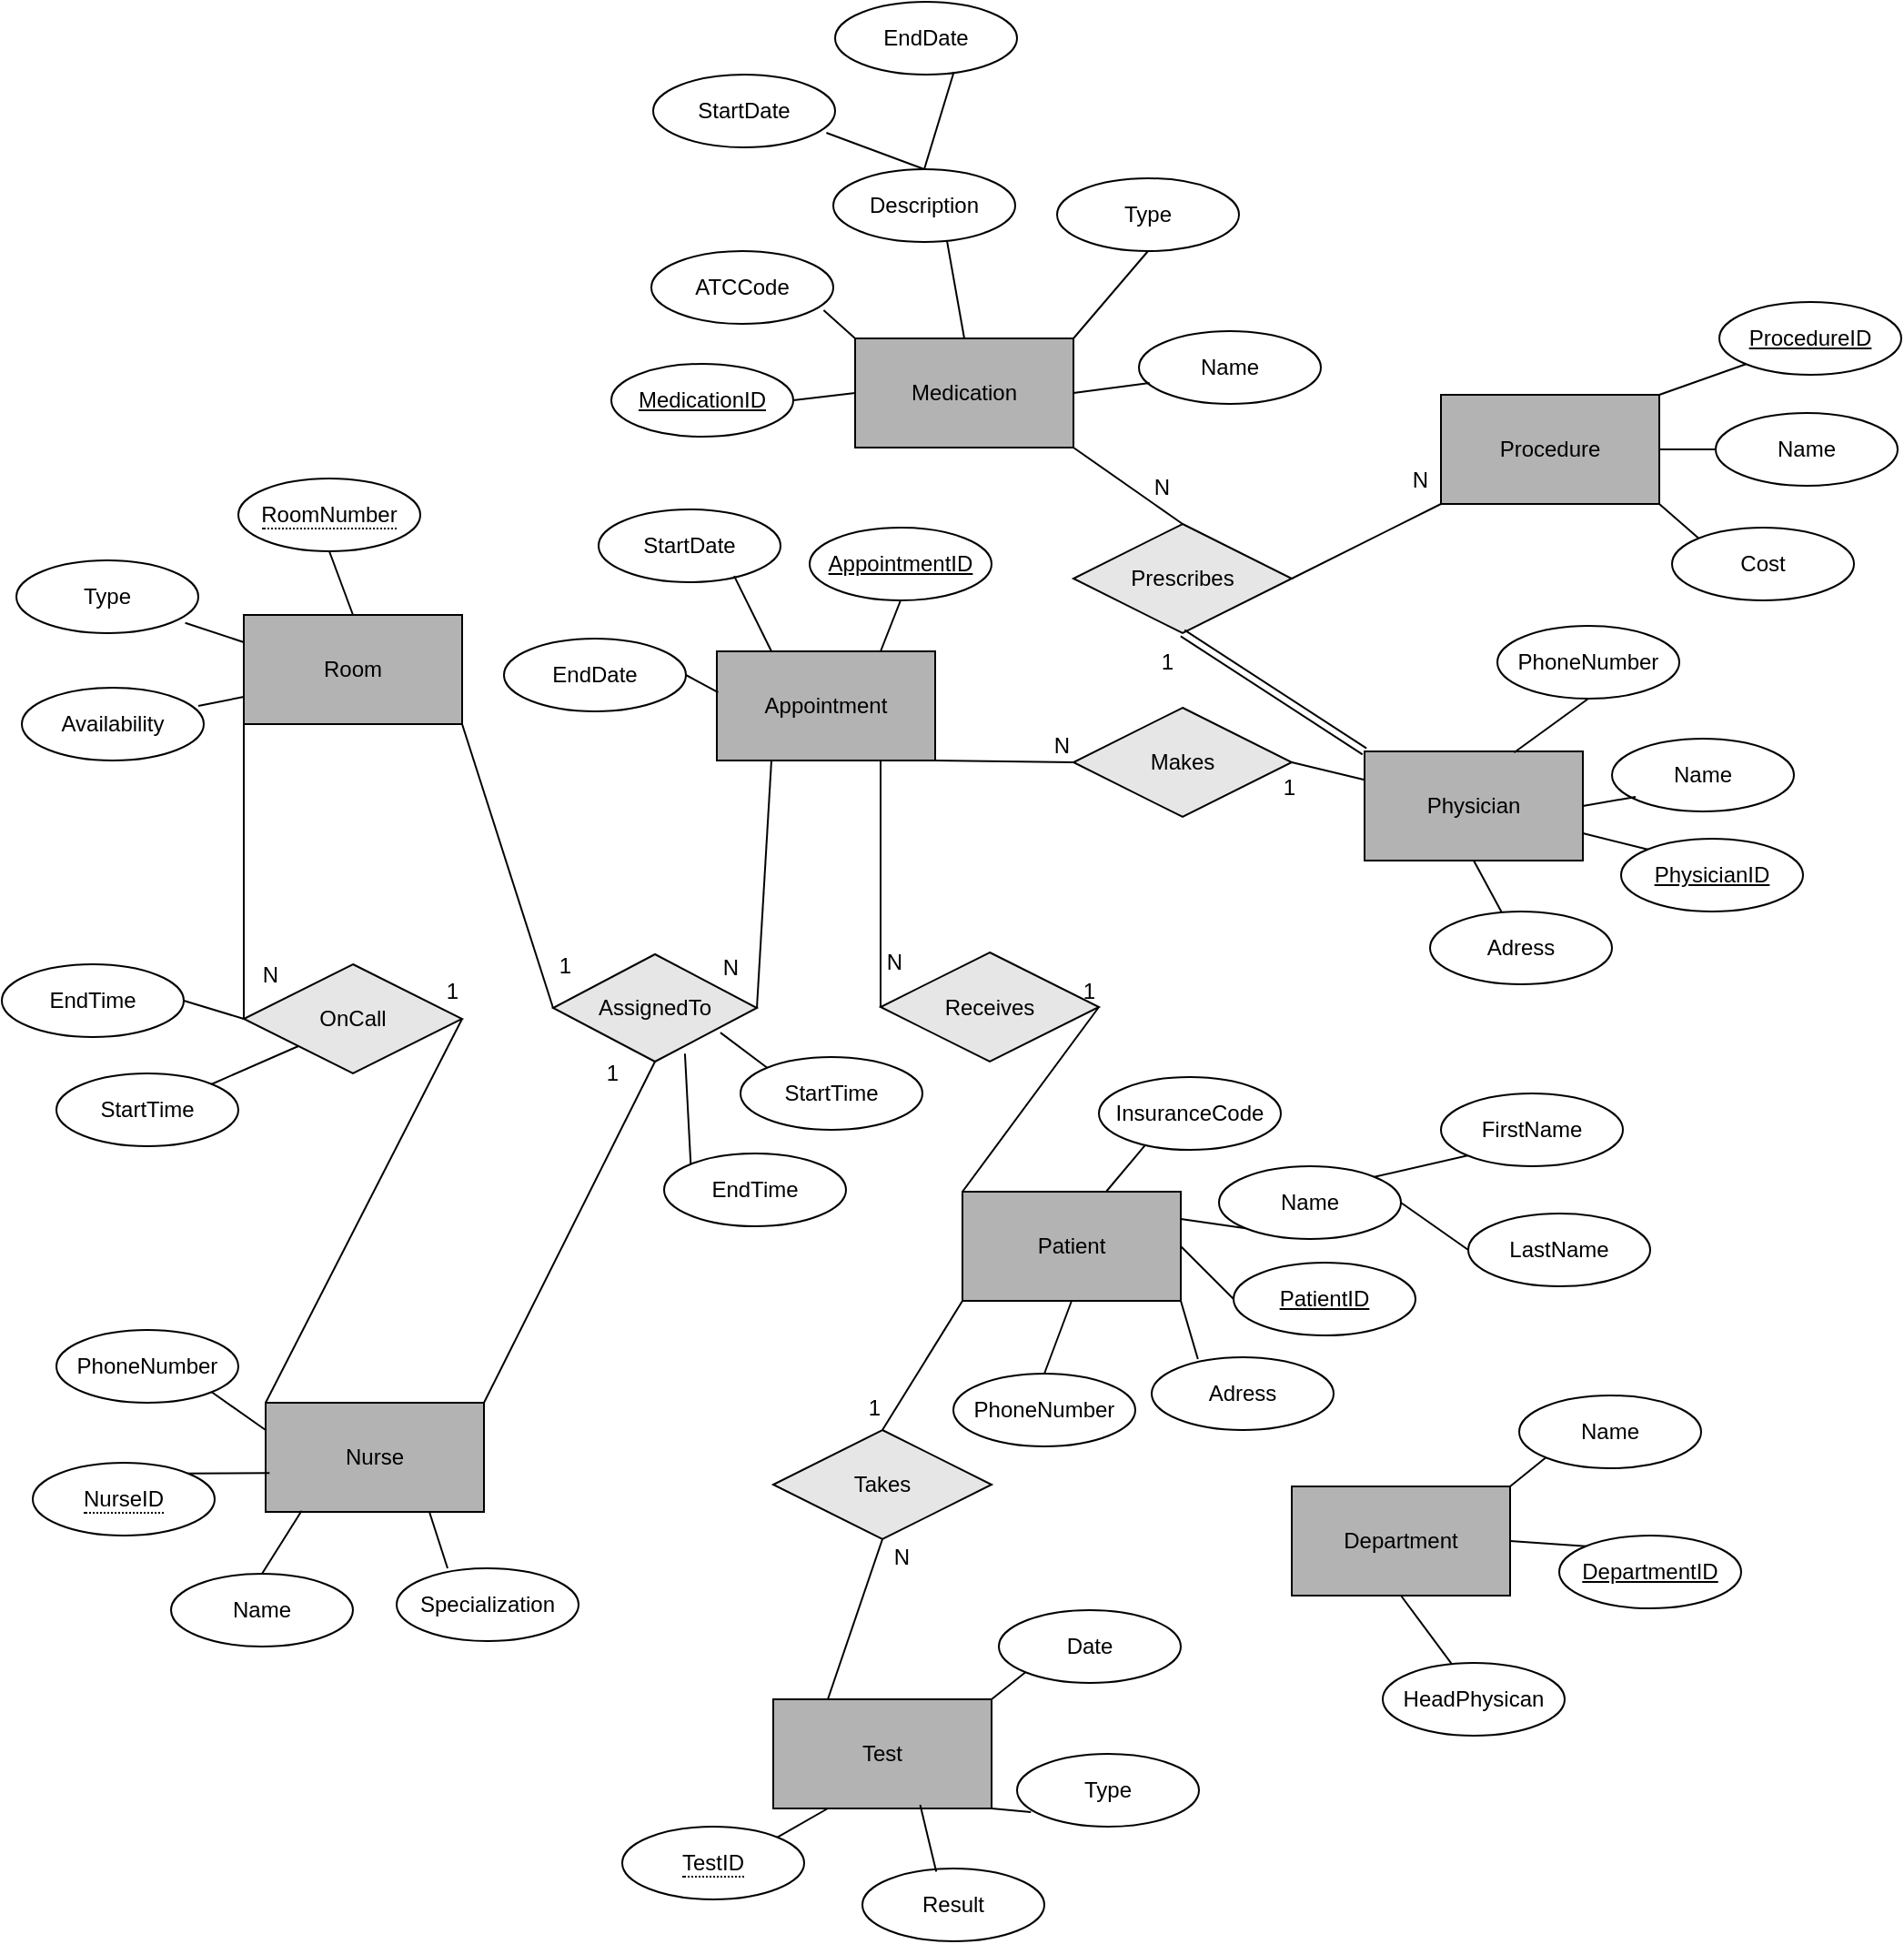 <mxfile version="23.0.2" type="device">
  <diagram name="1 oldal" id="M-5pTwu8K4ap1srHxT2F">
    <mxGraphModel dx="2120" dy="1639" grid="0" gridSize="10" guides="1" tooltips="1" connect="1" arrows="1" fold="1" page="0" pageScale="1" pageWidth="827" pageHeight="1169" math="0" shadow="0">
      <root>
        <mxCell id="0" />
        <mxCell id="1" parent="0" />
        <mxCell id="u0cgIK4iX0vnpHJxGUB2-1" value="Department" style="rounded=0;whiteSpace=wrap;html=1;fillColor=#B3B3B3;" parent="1" vertex="1">
          <mxGeometry x="703" y="325" width="120" height="60" as="geometry" />
        </mxCell>
        <mxCell id="u0cgIK4iX0vnpHJxGUB2-12" value="Physician" style="rounded=0;whiteSpace=wrap;html=1;fillColor=#B3B3B3;" parent="1" vertex="1">
          <mxGeometry x="743" y="-79" width="120" height="60" as="geometry" />
        </mxCell>
        <mxCell id="u0cgIK4iX0vnpHJxGUB2-23" value="Patient" style="rounded=0;whiteSpace=wrap;html=1;fillColor=#B3B3B3;" parent="1" vertex="1">
          <mxGeometry x="522" y="163" width="120" height="60" as="geometry" />
        </mxCell>
        <mxCell id="u0cgIK4iX0vnpHJxGUB2-24" value="Nurse" style="rounded=0;whiteSpace=wrap;html=1;fillColor=#B3B3B3;" parent="1" vertex="1">
          <mxGeometry x="139" y="279" width="120" height="60" as="geometry" />
        </mxCell>
        <mxCell id="u0cgIK4iX0vnpHJxGUB2-43" value="Appointment" style="rounded=0;whiteSpace=wrap;html=1;fillColor=#B3B3B3;" parent="1" vertex="1">
          <mxGeometry x="387" y="-134" width="120" height="60" as="geometry" />
        </mxCell>
        <mxCell id="u0cgIK4iX0vnpHJxGUB2-52" value="Procedure" style="rounded=0;whiteSpace=wrap;html=1;fillColor=#B3B3B3;" parent="1" vertex="1">
          <mxGeometry x="785" y="-275" width="120" height="60" as="geometry" />
        </mxCell>
        <mxCell id="u0cgIK4iX0vnpHJxGUB2-53" value="Medication" style="rounded=0;whiteSpace=wrap;html=1;fillColor=#B3B3B3;" parent="1" vertex="1">
          <mxGeometry x="463" y="-306" width="120" height="60" as="geometry" />
        </mxCell>
        <mxCell id="u0cgIK4iX0vnpHJxGUB2-54" value="Test" style="rounded=0;whiteSpace=wrap;html=1;fillColor=#B3B3B3;" parent="1" vertex="1">
          <mxGeometry x="418" y="442" width="120" height="60" as="geometry" />
        </mxCell>
        <mxCell id="u0cgIK4iX0vnpHJxGUB2-63" value="Room" style="rounded=0;whiteSpace=wrap;html=1;fillColor=#B3B3B3;" parent="1" vertex="1">
          <mxGeometry x="127" y="-154" width="120" height="60" as="geometry" />
        </mxCell>
        <mxCell id="u0cgIK4iX0vnpHJxGUB2-97" value="DepartmentID" style="ellipse;whiteSpace=wrap;html=1;align=center;fontStyle=4;" parent="1" vertex="1">
          <mxGeometry x="850" y="352" width="100" height="40" as="geometry" />
        </mxCell>
        <mxCell id="u0cgIK4iX0vnpHJxGUB2-98" value="PhoneNumber" style="ellipse;whiteSpace=wrap;html=1;align=center;" parent="1" vertex="1">
          <mxGeometry x="517" y="263" width="100" height="40" as="geometry" />
        </mxCell>
        <mxCell id="u0cgIK4iX0vnpHJxGUB2-99" value="Specialization" style="ellipse;whiteSpace=wrap;html=1;align=center;" parent="1" vertex="1">
          <mxGeometry x="211" y="370" width="100" height="40" as="geometry" />
        </mxCell>
        <mxCell id="u0cgIK4iX0vnpHJxGUB2-100" value="Name" style="ellipse;whiteSpace=wrap;html=1;align=center;" parent="1" vertex="1">
          <mxGeometry x="663" y="149" width="100" height="40" as="geometry" />
        </mxCell>
        <mxCell id="u0cgIK4iX0vnpHJxGUB2-102" value="StartDate" style="ellipse;whiteSpace=wrap;html=1;align=center;" parent="1" vertex="1">
          <mxGeometry x="322" y="-212" width="100" height="40" as="geometry" />
        </mxCell>
        <mxCell id="u0cgIK4iX0vnpHJxGUB2-103" value="EndDate" style="ellipse;whiteSpace=wrap;html=1;align=center;" parent="1" vertex="1">
          <mxGeometry x="270" y="-141" width="100" height="40" as="geometry" />
        </mxCell>
        <mxCell id="u0cgIK4iX0vnpHJxGUB2-105" value="Type" style="ellipse;whiteSpace=wrap;html=1;align=center;" parent="1" vertex="1">
          <mxGeometry x="2" y="-184" width="100" height="40" as="geometry" />
        </mxCell>
        <mxCell id="u0cgIK4iX0vnpHJxGUB2-106" value="Availability" style="ellipse;whiteSpace=wrap;html=1;align=center;" parent="1" vertex="1">
          <mxGeometry x="5" y="-114" width="100" height="40" as="geometry" />
        </mxCell>
        <mxCell id="u0cgIK4iX0vnpHJxGUB2-107" value="HeadPhysican" style="ellipse;whiteSpace=wrap;html=1;align=center;" parent="1" vertex="1">
          <mxGeometry x="753" y="422" width="100" height="40" as="geometry" />
        </mxCell>
        <mxCell id="u0cgIK4iX0vnpHJxGUB2-111" value="&lt;span style=&quot;border-bottom: 1px dotted&quot;&gt;NurseID&lt;/span&gt;" style="ellipse;whiteSpace=wrap;html=1;align=center;" parent="1" vertex="1">
          <mxGeometry x="11" y="312" width="100" height="40" as="geometry" />
        </mxCell>
        <mxCell id="u0cgIK4iX0vnpHJxGUB2-112" value="LastName" style="ellipse;whiteSpace=wrap;html=1;align=center;" parent="1" vertex="1">
          <mxGeometry x="800" y="175" width="100" height="40" as="geometry" />
        </mxCell>
        <mxCell id="u0cgIK4iX0vnpHJxGUB2-113" value="FirstName" style="ellipse;whiteSpace=wrap;html=1;align=center;" parent="1" vertex="1">
          <mxGeometry x="785" y="109" width="100" height="40" as="geometry" />
        </mxCell>
        <mxCell id="u0cgIK4iX0vnpHJxGUB2-118" value="PhoneNumber" style="ellipse;whiteSpace=wrap;html=1;align=center;" parent="1" vertex="1">
          <mxGeometry x="816" y="-148" width="100" height="40" as="geometry" />
        </mxCell>
        <mxCell id="u0cgIK4iX0vnpHJxGUB2-119" value="Cost" style="ellipse;whiteSpace=wrap;html=1;align=center;" parent="1" vertex="1">
          <mxGeometry x="912" y="-202" width="100" height="40" as="geometry" />
        </mxCell>
        <mxCell id="u0cgIK4iX0vnpHJxGUB2-120" value="Adress" style="ellipse;whiteSpace=wrap;html=1;align=center;" parent="1" vertex="1">
          <mxGeometry x="779" y="9" width="100" height="40" as="geometry" />
        </mxCell>
        <mxCell id="u0cgIK4iX0vnpHJxGUB2-121" value="Adress" style="ellipse;whiteSpace=wrap;html=1;align=center;" parent="1" vertex="1">
          <mxGeometry x="626" y="254" width="100" height="40" as="geometry" />
        </mxCell>
        <mxCell id="u0cgIK4iX0vnpHJxGUB2-122" value="Date" style="ellipse;whiteSpace=wrap;html=1;align=center;" parent="1" vertex="1">
          <mxGeometry x="542" y="393" width="100" height="40" as="geometry" />
        </mxCell>
        <mxCell id="u0cgIK4iX0vnpHJxGUB2-123" value="Type" style="ellipse;whiteSpace=wrap;html=1;align=center;" parent="1" vertex="1">
          <mxGeometry x="552" y="472" width="100" height="40" as="geometry" />
        </mxCell>
        <mxCell id="u0cgIK4iX0vnpHJxGUB2-124" value="Result" style="ellipse;whiteSpace=wrap;html=1;align=center;" parent="1" vertex="1">
          <mxGeometry x="467" y="535" width="100" height="40" as="geometry" />
        </mxCell>
        <mxCell id="u0cgIK4iX0vnpHJxGUB2-125" value="PhoneNumber" style="ellipse;whiteSpace=wrap;html=1;align=center;" parent="1" vertex="1">
          <mxGeometry x="24" y="239" width="100" height="40" as="geometry" />
        </mxCell>
        <mxCell id="u0cgIK4iX0vnpHJxGUB2-127" value="PhysicianID" style="ellipse;whiteSpace=wrap;html=1;align=center;fontStyle=4;" parent="1" vertex="1">
          <mxGeometry x="884" y="-31" width="100" height="40" as="geometry" />
        </mxCell>
        <mxCell id="u0cgIK4iX0vnpHJxGUB2-128" value="Name" style="ellipse;whiteSpace=wrap;html=1;align=center;" parent="1" vertex="1">
          <mxGeometry x="879" y="-86" width="100" height="40" as="geometry" />
        </mxCell>
        <mxCell id="u0cgIK4iX0vnpHJxGUB2-129" value="Name" style="ellipse;whiteSpace=wrap;html=1;align=center;" parent="1" vertex="1">
          <mxGeometry x="936" y="-265" width="100" height="40" as="geometry" />
        </mxCell>
        <mxCell id="u0cgIK4iX0vnpHJxGUB2-130" value="Name" style="ellipse;whiteSpace=wrap;html=1;align=center;" parent="1" vertex="1">
          <mxGeometry x="619" y="-310" width="100" height="40" as="geometry" />
        </mxCell>
        <mxCell id="u0cgIK4iX0vnpHJxGUB2-131" value="Name" style="ellipse;whiteSpace=wrap;html=1;align=center;" parent="1" vertex="1">
          <mxGeometry x="87" y="373" width="100" height="40" as="geometry" />
        </mxCell>
        <mxCell id="u0cgIK4iX0vnpHJxGUB2-132" value="Name" style="ellipse;whiteSpace=wrap;html=1;align=center;" parent="1" vertex="1">
          <mxGeometry x="828" y="275" width="100" height="40" as="geometry" />
        </mxCell>
        <mxCell id="u0cgIK4iX0vnpHJxGUB2-133" value="&lt;span style=&quot;border-bottom: 1px dotted&quot;&gt;TestID&lt;/span&gt;" style="ellipse;whiteSpace=wrap;html=1;align=center;" parent="1" vertex="1">
          <mxGeometry x="335" y="512" width="100" height="40" as="geometry" />
        </mxCell>
        <mxCell id="u0cgIK4iX0vnpHJxGUB2-134" value="ProcedureID" style="ellipse;whiteSpace=wrap;html=1;align=center;fontStyle=4;" parent="1" vertex="1">
          <mxGeometry x="938" y="-326" width="100" height="40" as="geometry" />
        </mxCell>
        <mxCell id="u0cgIK4iX0vnpHJxGUB2-135" value="&lt;span style=&quot;border-bottom: 1px dotted&quot;&gt;RoomNumber&lt;/span&gt;" style="ellipse;whiteSpace=wrap;html=1;align=center;" parent="1" vertex="1">
          <mxGeometry x="124" y="-229" width="100" height="40" as="geometry" />
        </mxCell>
        <mxCell id="u0cgIK4iX0vnpHJxGUB2-137" value="AppointmentID" style="ellipse;whiteSpace=wrap;html=1;align=center;fontStyle=4;" parent="1" vertex="1">
          <mxGeometry x="438" y="-202" width="100" height="40" as="geometry" />
        </mxCell>
        <mxCell id="u0cgIK4iX0vnpHJxGUB2-138" value="MedicationID" style="ellipse;whiteSpace=wrap;html=1;align=center;fontStyle=4;direction=west;" parent="1" vertex="1">
          <mxGeometry x="329" y="-292" width="100" height="40" as="geometry" />
        </mxCell>
        <mxCell id="u0cgIK4iX0vnpHJxGUB2-139" value="ATCCode" style="ellipse;whiteSpace=wrap;html=1;align=center;" parent="1" vertex="1">
          <mxGeometry x="351" y="-354" width="100" height="40" as="geometry" />
        </mxCell>
        <mxCell id="u0cgIK4iX0vnpHJxGUB2-140" value="Type" style="ellipse;whiteSpace=wrap;html=1;align=center;" parent="1" vertex="1">
          <mxGeometry x="574" y="-394" width="100" height="40" as="geometry" />
        </mxCell>
        <mxCell id="u0cgIK4iX0vnpHJxGUB2-141" value="Description" style="ellipse;whiteSpace=wrap;html=1;align=center;" parent="1" vertex="1">
          <mxGeometry x="451" y="-399" width="100" height="40" as="geometry" />
        </mxCell>
        <mxCell id="u0cgIK4iX0vnpHJxGUB2-145" value="StartDate" style="ellipse;whiteSpace=wrap;html=1;align=center;" parent="1" vertex="1">
          <mxGeometry x="352" y="-451" width="100" height="40" as="geometry" />
        </mxCell>
        <mxCell id="u0cgIK4iX0vnpHJxGUB2-152" value="Makes" style="shape=rhombus;perimeter=rhombusPerimeter;whiteSpace=wrap;html=1;align=center;fillColor=#E6E6E6;" parent="1" vertex="1">
          <mxGeometry x="583" y="-103" width="120" height="60" as="geometry" />
        </mxCell>
        <mxCell id="u0cgIK4iX0vnpHJxGUB2-155" value="" style="endArrow=none;html=1;rounded=0;entryX=1;entryY=0.5;entryDx=0;entryDy=0;" parent="1" source="u0cgIK4iX0vnpHJxGUB2-12" target="u0cgIK4iX0vnpHJxGUB2-152" edge="1">
          <mxGeometry relative="1" as="geometry">
            <mxPoint x="571" y="-44" as="sourcePoint" />
            <mxPoint x="540" y="-21" as="targetPoint" />
          </mxGeometry>
        </mxCell>
        <mxCell id="u0cgIK4iX0vnpHJxGUB2-156" value="1" style="resizable=0;html=1;whiteSpace=wrap;align=right;verticalAlign=bottom;" parent="u0cgIK4iX0vnpHJxGUB2-155" connectable="0" vertex="1">
          <mxGeometry x="1" relative="1" as="geometry">
            <mxPoint x="3" y="22" as="offset" />
          </mxGeometry>
        </mxCell>
        <mxCell id="u0cgIK4iX0vnpHJxGUB2-158" value="" style="endArrow=none;html=1;rounded=0;entryX=0;entryY=0.5;entryDx=0;entryDy=0;exitX=1;exitY=1;exitDx=0;exitDy=0;" parent="1" source="u0cgIK4iX0vnpHJxGUB2-43" target="u0cgIK4iX0vnpHJxGUB2-152" edge="1">
          <mxGeometry relative="1" as="geometry">
            <mxPoint x="439" y="-221" as="sourcePoint" />
            <mxPoint x="450" y="-41" as="targetPoint" />
          </mxGeometry>
        </mxCell>
        <mxCell id="u0cgIK4iX0vnpHJxGUB2-159" value="N" style="resizable=0;html=1;whiteSpace=wrap;align=right;verticalAlign=bottom;" parent="u0cgIK4iX0vnpHJxGUB2-158" connectable="0" vertex="1">
          <mxGeometry x="1" relative="1" as="geometry" />
        </mxCell>
        <mxCell id="u0cgIK4iX0vnpHJxGUB2-161" value="Prescribes" style="shape=rhombus;perimeter=rhombusPerimeter;whiteSpace=wrap;html=1;align=center;fillColor=#E6E6E6;" parent="1" vertex="1">
          <mxGeometry x="583" y="-204" width="120" height="60" as="geometry" />
        </mxCell>
        <mxCell id="u0cgIK4iX0vnpHJxGUB2-162" value="" style="shape=link;html=1;rounded=0;entryX=0.5;entryY=1;entryDx=0;entryDy=0;exitX=0;exitY=0;exitDx=0;exitDy=0;" parent="1" source="u0cgIK4iX0vnpHJxGUB2-12" target="u0cgIK4iX0vnpHJxGUB2-161" edge="1">
          <mxGeometry relative="1" as="geometry">
            <mxPoint x="736" y="-45" as="sourcePoint" />
            <mxPoint x="842" y="-72" as="targetPoint" />
          </mxGeometry>
        </mxCell>
        <mxCell id="u0cgIK4iX0vnpHJxGUB2-163" value="1" style="resizable=0;html=1;whiteSpace=wrap;align=right;verticalAlign=bottom;" parent="u0cgIK4iX0vnpHJxGUB2-162" connectable="0" vertex="1">
          <mxGeometry x="1" relative="1" as="geometry">
            <mxPoint x="-3" y="25" as="offset" />
          </mxGeometry>
        </mxCell>
        <mxCell id="u0cgIK4iX0vnpHJxGUB2-164" value="" style="endArrow=none;html=1;rounded=0;entryX=0;entryY=1;entryDx=0;entryDy=0;exitX=1;exitY=0.5;exitDx=0;exitDy=0;" parent="1" source="u0cgIK4iX0vnpHJxGUB2-161" target="u0cgIK4iX0vnpHJxGUB2-52" edge="1">
          <mxGeometry relative="1" as="geometry">
            <mxPoint x="745.64" y="-300.71" as="sourcePoint" />
            <mxPoint x="754.36" y="-191.29" as="targetPoint" />
          </mxGeometry>
        </mxCell>
        <mxCell id="u0cgIK4iX0vnpHJxGUB2-165" value="N" style="resizable=0;html=1;whiteSpace=wrap;align=right;verticalAlign=bottom;" parent="u0cgIK4iX0vnpHJxGUB2-164" connectable="0" vertex="1">
          <mxGeometry x="1" relative="1" as="geometry">
            <mxPoint x="-5" y="-5" as="offset" />
          </mxGeometry>
        </mxCell>
        <mxCell id="u0cgIK4iX0vnpHJxGUB2-168" value="" style="endArrow=none;html=1;rounded=0;exitX=1;exitY=1;exitDx=0;exitDy=0;entryX=0.5;entryY=0;entryDx=0;entryDy=0;" parent="1" source="u0cgIK4iX0vnpHJxGUB2-53" target="u0cgIK4iX0vnpHJxGUB2-161" edge="1">
          <mxGeometry relative="1" as="geometry">
            <mxPoint x="527" y="-344" as="sourcePoint" />
            <mxPoint x="687" y="-344" as="targetPoint" />
          </mxGeometry>
        </mxCell>
        <mxCell id="u0cgIK4iX0vnpHJxGUB2-169" value="N" style="resizable=0;html=1;whiteSpace=wrap;align=right;verticalAlign=bottom;" parent="u0cgIK4iX0vnpHJxGUB2-168" connectable="0" vertex="1">
          <mxGeometry x="1" relative="1" as="geometry">
            <mxPoint x="-5" y="-11" as="offset" />
          </mxGeometry>
        </mxCell>
        <mxCell id="u0cgIK4iX0vnpHJxGUB2-170" value="Receives" style="shape=rhombus;perimeter=rhombusPerimeter;whiteSpace=wrap;html=1;align=center;fillColor=#E6E6E6;" parent="1" vertex="1">
          <mxGeometry x="477" y="31.5" width="120" height="60" as="geometry" />
        </mxCell>
        <mxCell id="u0cgIK4iX0vnpHJxGUB2-171" value="" style="endArrow=none;html=1;rounded=0;exitX=0;exitY=0;exitDx=0;exitDy=0;entryX=1;entryY=0.5;entryDx=0;entryDy=0;" parent="1" source="u0cgIK4iX0vnpHJxGUB2-23" target="u0cgIK4iX0vnpHJxGUB2-170" edge="1">
          <mxGeometry relative="1" as="geometry">
            <mxPoint x="596" y="58" as="sourcePoint" />
            <mxPoint x="583" y="69" as="targetPoint" />
          </mxGeometry>
        </mxCell>
        <mxCell id="u0cgIK4iX0vnpHJxGUB2-172" value="1" style="resizable=0;html=1;whiteSpace=wrap;align=right;verticalAlign=bottom;" parent="u0cgIK4iX0vnpHJxGUB2-171" connectable="0" vertex="1">
          <mxGeometry x="1" relative="1" as="geometry" />
        </mxCell>
        <mxCell id="u0cgIK4iX0vnpHJxGUB2-173" value="" style="endArrow=none;html=1;rounded=0;exitX=0.75;exitY=1;exitDx=0;exitDy=0;entryX=0;entryY=0.5;entryDx=0;entryDy=0;" parent="1" source="u0cgIK4iX0vnpHJxGUB2-43" target="u0cgIK4iX0vnpHJxGUB2-170" edge="1">
          <mxGeometry relative="1" as="geometry">
            <mxPoint x="596" y="58" as="sourcePoint" />
            <mxPoint x="756" y="58" as="targetPoint" />
          </mxGeometry>
        </mxCell>
        <mxCell id="u0cgIK4iX0vnpHJxGUB2-174" value="N" style="resizable=0;html=1;whiteSpace=wrap;align=right;verticalAlign=bottom;" parent="u0cgIK4iX0vnpHJxGUB2-173" connectable="0" vertex="1">
          <mxGeometry x="1" relative="1" as="geometry">
            <mxPoint x="13" y="-16" as="offset" />
          </mxGeometry>
        </mxCell>
        <mxCell id="u0cgIK4iX0vnpHJxGUB2-175" value="Takes" style="shape=rhombus;perimeter=rhombusPerimeter;whiteSpace=wrap;html=1;align=center;fillColor=#E6E6E6;" parent="1" vertex="1">
          <mxGeometry x="418" y="294" width="120" height="60" as="geometry" />
        </mxCell>
        <mxCell id="u0cgIK4iX0vnpHJxGUB2-176" value="" style="endArrow=none;html=1;rounded=0;entryX=0.5;entryY=0;entryDx=0;entryDy=0;exitX=0;exitY=1;exitDx=0;exitDy=0;" parent="1" source="u0cgIK4iX0vnpHJxGUB2-23" target="u0cgIK4iX0vnpHJxGUB2-175" edge="1">
          <mxGeometry relative="1" as="geometry">
            <mxPoint x="596" y="214" as="sourcePoint" />
            <mxPoint x="756" y="214" as="targetPoint" />
          </mxGeometry>
        </mxCell>
        <mxCell id="u0cgIK4iX0vnpHJxGUB2-177" value="1" style="resizable=0;html=1;whiteSpace=wrap;align=right;verticalAlign=bottom;" parent="u0cgIK4iX0vnpHJxGUB2-176" connectable="0" vertex="1">
          <mxGeometry x="1" relative="1" as="geometry">
            <mxPoint y="-3" as="offset" />
          </mxGeometry>
        </mxCell>
        <mxCell id="u0cgIK4iX0vnpHJxGUB2-178" value="" style="endArrow=none;html=1;rounded=0;entryX=0.5;entryY=1;entryDx=0;entryDy=0;exitX=0.25;exitY=0;exitDx=0;exitDy=0;" parent="1" source="u0cgIK4iX0vnpHJxGUB2-54" target="u0cgIK4iX0vnpHJxGUB2-175" edge="1">
          <mxGeometry relative="1" as="geometry">
            <mxPoint x="596" y="214" as="sourcePoint" />
            <mxPoint x="756" y="214" as="targetPoint" />
          </mxGeometry>
        </mxCell>
        <mxCell id="u0cgIK4iX0vnpHJxGUB2-179" value="N" style="resizable=0;html=1;whiteSpace=wrap;align=right;verticalAlign=bottom;" parent="u0cgIK4iX0vnpHJxGUB2-178" connectable="0" vertex="1">
          <mxGeometry x="1" relative="1" as="geometry">
            <mxPoint x="16" y="19" as="offset" />
          </mxGeometry>
        </mxCell>
        <mxCell id="u0cgIK4iX0vnpHJxGUB2-180" value="AssignedTo" style="shape=rhombus;perimeter=rhombusPerimeter;whiteSpace=wrap;html=1;align=center;fillColor=#E6E6E6;" parent="1" vertex="1">
          <mxGeometry x="297" y="32.5" width="112" height="59" as="geometry" />
        </mxCell>
        <mxCell id="u0cgIK4iX0vnpHJxGUB2-181" value="" style="endArrow=none;html=1;rounded=0;exitX=1;exitY=1;exitDx=0;exitDy=0;entryX=0;entryY=0.5;entryDx=0;entryDy=0;" parent="1" source="u0cgIK4iX0vnpHJxGUB2-63" target="u0cgIK4iX0vnpHJxGUB2-180" edge="1">
          <mxGeometry relative="1" as="geometry">
            <mxPoint x="346" y="-88" as="sourcePoint" />
            <mxPoint x="506" y="-88" as="targetPoint" />
          </mxGeometry>
        </mxCell>
        <mxCell id="u0cgIK4iX0vnpHJxGUB2-182" value="1" style="resizable=0;html=1;whiteSpace=wrap;align=right;verticalAlign=bottom;" parent="u0cgIK4iX0vnpHJxGUB2-181" connectable="0" vertex="1">
          <mxGeometry x="1" relative="1" as="geometry">
            <mxPoint x="11" y="-15" as="offset" />
          </mxGeometry>
        </mxCell>
        <mxCell id="u0cgIK4iX0vnpHJxGUB2-183" value="" style="endArrow=none;html=1;rounded=0;entryX=1;entryY=0.5;entryDx=0;entryDy=0;exitX=0.25;exitY=1;exitDx=0;exitDy=0;" parent="1" source="u0cgIK4iX0vnpHJxGUB2-43" target="u0cgIK4iX0vnpHJxGUB2-180" edge="1">
          <mxGeometry relative="1" as="geometry">
            <mxPoint x="346" y="-88" as="sourcePoint" />
            <mxPoint x="506" y="-88" as="targetPoint" />
          </mxGeometry>
        </mxCell>
        <mxCell id="u0cgIK4iX0vnpHJxGUB2-184" value="N" style="resizable=0;html=1;whiteSpace=wrap;align=right;verticalAlign=bottom;" parent="u0cgIK4iX0vnpHJxGUB2-183" connectable="0" vertex="1">
          <mxGeometry x="1" relative="1" as="geometry">
            <mxPoint x="-9" y="-13" as="offset" />
          </mxGeometry>
        </mxCell>
        <mxCell id="u0cgIK4iX0vnpHJxGUB2-185" value="" style="endArrow=none;html=1;rounded=0;entryX=0.5;entryY=1;entryDx=0;entryDy=0;exitX=1;exitY=0;exitDx=0;exitDy=0;" parent="1" source="u0cgIK4iX0vnpHJxGUB2-24" target="u0cgIK4iX0vnpHJxGUB2-180" edge="1">
          <mxGeometry relative="1" as="geometry">
            <mxPoint x="501" y="10" as="sourcePoint" />
            <mxPoint x="661" y="10" as="targetPoint" />
          </mxGeometry>
        </mxCell>
        <mxCell id="u0cgIK4iX0vnpHJxGUB2-186" value="1" style="resizable=0;html=1;whiteSpace=wrap;align=right;verticalAlign=bottom;" parent="u0cgIK4iX0vnpHJxGUB2-185" connectable="0" vertex="1">
          <mxGeometry x="1" relative="1" as="geometry">
            <mxPoint x="-18" y="15" as="offset" />
          </mxGeometry>
        </mxCell>
        <mxCell id="u0cgIK4iX0vnpHJxGUB2-187" value="OnCall" style="shape=rhombus;perimeter=rhombusPerimeter;whiteSpace=wrap;html=1;align=center;fillColor=#E6E6E6;" parent="1" vertex="1">
          <mxGeometry x="127" y="38" width="120" height="60" as="geometry" />
        </mxCell>
        <mxCell id="u0cgIK4iX0vnpHJxGUB2-188" value="" style="endArrow=none;html=1;rounded=0;exitX=0;exitY=0;exitDx=0;exitDy=0;entryX=1;entryY=0.5;entryDx=0;entryDy=0;" parent="1" source="u0cgIK4iX0vnpHJxGUB2-24" target="u0cgIK4iX0vnpHJxGUB2-187" edge="1">
          <mxGeometry relative="1" as="geometry">
            <mxPoint x="501" y="103" as="sourcePoint" />
            <mxPoint x="661" y="103" as="targetPoint" />
          </mxGeometry>
        </mxCell>
        <mxCell id="u0cgIK4iX0vnpHJxGUB2-189" value="1" style="resizable=0;html=1;whiteSpace=wrap;align=right;verticalAlign=bottom;" parent="u0cgIK4iX0vnpHJxGUB2-188" connectable="0" vertex="1">
          <mxGeometry x="1" relative="1" as="geometry">
            <mxPoint y="-7" as="offset" />
          </mxGeometry>
        </mxCell>
        <mxCell id="u0cgIK4iX0vnpHJxGUB2-190" value="" style="endArrow=none;html=1;rounded=0;exitX=0;exitY=1;exitDx=0;exitDy=0;entryX=0;entryY=0.5;entryDx=0;entryDy=0;" parent="1" source="u0cgIK4iX0vnpHJxGUB2-63" target="u0cgIK4iX0vnpHJxGUB2-187" edge="1">
          <mxGeometry relative="1" as="geometry">
            <mxPoint x="501" y="103" as="sourcePoint" />
            <mxPoint x="661" y="103" as="targetPoint" />
          </mxGeometry>
        </mxCell>
        <mxCell id="u0cgIK4iX0vnpHJxGUB2-191" value="N" style="resizable=0;html=1;whiteSpace=wrap;align=right;verticalAlign=bottom;" parent="u0cgIK4iX0vnpHJxGUB2-190" connectable="0" vertex="1">
          <mxGeometry x="1" relative="1" as="geometry">
            <mxPoint x="20" y="-16" as="offset" />
          </mxGeometry>
        </mxCell>
        <mxCell id="NRWhKprobTQQcjuas3m--3" value="EndTime" style="ellipse;whiteSpace=wrap;html=1;align=center;" parent="1" vertex="1">
          <mxGeometry x="358" y="142" width="100" height="40" as="geometry" />
        </mxCell>
        <mxCell id="NRWhKprobTQQcjuas3m--4" value="StartTime" style="ellipse;whiteSpace=wrap;html=1;align=center;" parent="1" vertex="1">
          <mxGeometry x="400" y="89" width="100" height="40" as="geometry" />
        </mxCell>
        <mxCell id="Gh-pE5bJRLLb5fKhqsio-6" value="" style="endArrow=none;html=1;rounded=0;exitX=0.685;exitY=0.01;exitDx=0;exitDy=0;exitPerimeter=0;entryX=0.5;entryY=1;entryDx=0;entryDy=0;" edge="1" parent="1" source="u0cgIK4iX0vnpHJxGUB2-12" target="u0cgIK4iX0vnpHJxGUB2-118">
          <mxGeometry relative="1" as="geometry">
            <mxPoint x="723" y="-56" as="sourcePoint" />
            <mxPoint x="883" y="-56" as="targetPoint" />
          </mxGeometry>
        </mxCell>
        <mxCell id="Gh-pE5bJRLLb5fKhqsio-7" value="" style="endArrow=none;html=1;rounded=0;entryX=0.13;entryY=0.8;entryDx=0;entryDy=0;entryPerimeter=0;exitX=1;exitY=0.5;exitDx=0;exitDy=0;" edge="1" parent="1" source="u0cgIK4iX0vnpHJxGUB2-12" target="u0cgIK4iX0vnpHJxGUB2-128">
          <mxGeometry relative="1" as="geometry">
            <mxPoint x="723" y="-56" as="sourcePoint" />
            <mxPoint x="883" y="-56" as="targetPoint" />
          </mxGeometry>
        </mxCell>
        <mxCell id="Gh-pE5bJRLLb5fKhqsio-8" value="" style="endArrow=none;html=1;rounded=0;entryX=0;entryY=0;entryDx=0;entryDy=0;exitX=1;exitY=0.75;exitDx=0;exitDy=0;" edge="1" parent="1" source="u0cgIK4iX0vnpHJxGUB2-12" target="u0cgIK4iX0vnpHJxGUB2-127">
          <mxGeometry relative="1" as="geometry">
            <mxPoint x="723" y="-56" as="sourcePoint" />
            <mxPoint x="883" y="-56" as="targetPoint" />
          </mxGeometry>
        </mxCell>
        <mxCell id="Gh-pE5bJRLLb5fKhqsio-9" value="" style="endArrow=none;html=1;rounded=0;exitX=0.5;exitY=1;exitDx=0;exitDy=0;" edge="1" parent="1" source="u0cgIK4iX0vnpHJxGUB2-12" target="u0cgIK4iX0vnpHJxGUB2-120">
          <mxGeometry relative="1" as="geometry">
            <mxPoint x="723" y="-56" as="sourcePoint" />
            <mxPoint x="883" y="-56" as="targetPoint" />
          </mxGeometry>
        </mxCell>
        <mxCell id="Gh-pE5bJRLLb5fKhqsio-11" value="" style="endArrow=none;html=1;rounded=0;entryX=0;entryY=0.5;entryDx=0;entryDy=0;exitX=1;exitY=0.5;exitDx=0;exitDy=0;" edge="1" parent="1" source="u0cgIK4iX0vnpHJxGUB2-100" target="u0cgIK4iX0vnpHJxGUB2-112">
          <mxGeometry relative="1" as="geometry">
            <mxPoint x="553" y="206" as="sourcePoint" />
            <mxPoint x="713" y="206" as="targetPoint" />
          </mxGeometry>
        </mxCell>
        <mxCell id="Gh-pE5bJRLLb5fKhqsio-12" value="" style="endArrow=none;html=1;rounded=0;entryX=0;entryY=1;entryDx=0;entryDy=0;exitX=1;exitY=0;exitDx=0;exitDy=0;" edge="1" parent="1" source="u0cgIK4iX0vnpHJxGUB2-100" target="u0cgIK4iX0vnpHJxGUB2-113">
          <mxGeometry relative="1" as="geometry">
            <mxPoint x="553" y="206" as="sourcePoint" />
            <mxPoint x="713" y="206" as="targetPoint" />
          </mxGeometry>
        </mxCell>
        <mxCell id="Gh-pE5bJRLLb5fKhqsio-13" value="" style="endArrow=none;html=1;rounded=0;entryX=0;entryY=1;entryDx=0;entryDy=0;exitX=1;exitY=0.25;exitDx=0;exitDy=0;" edge="1" parent="1" source="u0cgIK4iX0vnpHJxGUB2-23" target="u0cgIK4iX0vnpHJxGUB2-100">
          <mxGeometry relative="1" as="geometry">
            <mxPoint x="553" y="206" as="sourcePoint" />
            <mxPoint x="713" y="206" as="targetPoint" />
          </mxGeometry>
        </mxCell>
        <mxCell id="Gh-pE5bJRLLb5fKhqsio-14" value="" style="endArrow=none;html=1;rounded=0;entryX=0;entryY=0.5;entryDx=0;entryDy=0;exitX=1;exitY=0.5;exitDx=0;exitDy=0;" edge="1" parent="1" source="u0cgIK4iX0vnpHJxGUB2-23" target="Gh-pE5bJRLLb5fKhqsio-45">
          <mxGeometry relative="1" as="geometry">
            <mxPoint x="553" y="206" as="sourcePoint" />
            <mxPoint x="671.6" y="192" as="targetPoint" />
          </mxGeometry>
        </mxCell>
        <mxCell id="Gh-pE5bJRLLb5fKhqsio-15" value="" style="endArrow=none;html=1;rounded=0;entryX=0.254;entryY=0.025;entryDx=0;entryDy=0;entryPerimeter=0;exitX=1;exitY=1;exitDx=0;exitDy=0;" edge="1" parent="1" source="u0cgIK4iX0vnpHJxGUB2-23" target="u0cgIK4iX0vnpHJxGUB2-121">
          <mxGeometry relative="1" as="geometry">
            <mxPoint x="553" y="206" as="sourcePoint" />
            <mxPoint x="713" y="206" as="targetPoint" />
          </mxGeometry>
        </mxCell>
        <mxCell id="Gh-pE5bJRLLb5fKhqsio-16" value="" style="endArrow=none;html=1;rounded=0;exitX=0.5;exitY=1;exitDx=0;exitDy=0;entryX=0.5;entryY=0;entryDx=0;entryDy=0;" edge="1" parent="1" source="u0cgIK4iX0vnpHJxGUB2-23" target="u0cgIK4iX0vnpHJxGUB2-98">
          <mxGeometry relative="1" as="geometry">
            <mxPoint x="553" y="206" as="sourcePoint" />
            <mxPoint x="713" y="206" as="targetPoint" />
          </mxGeometry>
        </mxCell>
        <mxCell id="Gh-pE5bJRLLb5fKhqsio-17" value="" style="endArrow=none;html=1;rounded=0;exitX=1;exitY=0;exitDx=0;exitDy=0;entryX=0;entryY=1;entryDx=0;entryDy=0;" edge="1" parent="1" source="u0cgIK4iX0vnpHJxGUB2-54" target="u0cgIK4iX0vnpHJxGUB2-122">
          <mxGeometry relative="1" as="geometry">
            <mxPoint x="553" y="306" as="sourcePoint" />
            <mxPoint x="713" y="306" as="targetPoint" />
          </mxGeometry>
        </mxCell>
        <mxCell id="Gh-pE5bJRLLb5fKhqsio-18" value="" style="endArrow=none;html=1;rounded=0;entryX=1;entryY=0;entryDx=0;entryDy=0;exitX=0.25;exitY=1;exitDx=0;exitDy=0;" edge="1" parent="1" source="u0cgIK4iX0vnpHJxGUB2-54" target="u0cgIK4iX0vnpHJxGUB2-133">
          <mxGeometry relative="1" as="geometry">
            <mxPoint x="553" y="506" as="sourcePoint" />
            <mxPoint x="713" y="506" as="targetPoint" />
          </mxGeometry>
        </mxCell>
        <mxCell id="Gh-pE5bJRLLb5fKhqsio-19" value="" style="endArrow=none;html=1;rounded=0;entryX=0.406;entryY=0.045;entryDx=0;entryDy=0;entryPerimeter=0;exitX=0.673;exitY=0.967;exitDx=0;exitDy=0;exitPerimeter=0;" edge="1" parent="1" source="u0cgIK4iX0vnpHJxGUB2-54" target="u0cgIK4iX0vnpHJxGUB2-124">
          <mxGeometry relative="1" as="geometry">
            <mxPoint x="553" y="506" as="sourcePoint" />
            <mxPoint x="713" y="506" as="targetPoint" />
          </mxGeometry>
        </mxCell>
        <mxCell id="Gh-pE5bJRLLb5fKhqsio-20" value="" style="endArrow=none;html=1;rounded=0;exitX=1;exitY=1;exitDx=0;exitDy=0;entryX=0.076;entryY=0.8;entryDx=0;entryDy=0;entryPerimeter=0;" edge="1" parent="1" source="u0cgIK4iX0vnpHJxGUB2-54" target="u0cgIK4iX0vnpHJxGUB2-123">
          <mxGeometry relative="1" as="geometry">
            <mxPoint x="553" y="506" as="sourcePoint" />
            <mxPoint x="713" y="506" as="targetPoint" />
          </mxGeometry>
        </mxCell>
        <mxCell id="Gh-pE5bJRLLb5fKhqsio-22" value="" style="endArrow=none;html=1;rounded=0;entryX=0.28;entryY=0;entryDx=0;entryDy=0;entryPerimeter=0;exitX=0.75;exitY=1;exitDx=0;exitDy=0;" edge="1" parent="1" source="u0cgIK4iX0vnpHJxGUB2-24" target="u0cgIK4iX0vnpHJxGUB2-99">
          <mxGeometry relative="1" as="geometry">
            <mxPoint x="101" y="302" as="sourcePoint" />
            <mxPoint x="261" y="302" as="targetPoint" />
          </mxGeometry>
        </mxCell>
        <mxCell id="Gh-pE5bJRLLb5fKhqsio-23" value="" style="endArrow=none;html=1;rounded=0;exitX=0.5;exitY=0;exitDx=0;exitDy=0;entryX=0.165;entryY=0.99;entryDx=0;entryDy=0;entryPerimeter=0;" edge="1" parent="1" source="u0cgIK4iX0vnpHJxGUB2-131" target="u0cgIK4iX0vnpHJxGUB2-24">
          <mxGeometry relative="1" as="geometry">
            <mxPoint x="101" y="302" as="sourcePoint" />
            <mxPoint x="261" y="302" as="targetPoint" />
          </mxGeometry>
        </mxCell>
        <mxCell id="Gh-pE5bJRLLb5fKhqsio-24" value="" style="endArrow=none;html=1;rounded=0;exitX=1;exitY=0;exitDx=0;exitDy=0;entryX=0.018;entryY=0.643;entryDx=0;entryDy=0;entryPerimeter=0;" edge="1" parent="1" source="u0cgIK4iX0vnpHJxGUB2-111" target="u0cgIK4iX0vnpHJxGUB2-24">
          <mxGeometry relative="1" as="geometry">
            <mxPoint x="101" y="302" as="sourcePoint" />
            <mxPoint x="261" y="302" as="targetPoint" />
          </mxGeometry>
        </mxCell>
        <mxCell id="Gh-pE5bJRLLb5fKhqsio-25" value="" style="endArrow=none;html=1;rounded=0;exitX=1;exitY=1;exitDx=0;exitDy=0;entryX=0;entryY=0.25;entryDx=0;entryDy=0;" edge="1" parent="1" source="u0cgIK4iX0vnpHJxGUB2-125" target="u0cgIK4iX0vnpHJxGUB2-24">
          <mxGeometry relative="1" as="geometry">
            <mxPoint x="101" y="302" as="sourcePoint" />
            <mxPoint x="261" y="302" as="targetPoint" />
          </mxGeometry>
        </mxCell>
        <mxCell id="Gh-pE5bJRLLb5fKhqsio-26" value="" style="endArrow=none;html=1;rounded=0;entryX=0.5;entryY=0;entryDx=0;entryDy=0;exitX=0.5;exitY=1;exitDx=0;exitDy=0;" edge="1" parent="1" source="u0cgIK4iX0vnpHJxGUB2-135" target="u0cgIK4iX0vnpHJxGUB2-63">
          <mxGeometry relative="1" as="geometry">
            <mxPoint x="123" y="-106" as="sourcePoint" />
            <mxPoint x="283" y="-106" as="targetPoint" />
          </mxGeometry>
        </mxCell>
        <mxCell id="Gh-pE5bJRLLb5fKhqsio-27" value="" style="endArrow=none;html=1;rounded=0;exitX=0.97;exitY=0.25;exitDx=0;exitDy=0;exitPerimeter=0;entryX=0;entryY=0.75;entryDx=0;entryDy=0;" edge="1" parent="1" source="u0cgIK4iX0vnpHJxGUB2-106" target="u0cgIK4iX0vnpHJxGUB2-63">
          <mxGeometry relative="1" as="geometry">
            <mxPoint x="123" y="-106" as="sourcePoint" />
            <mxPoint x="283" y="-106" as="targetPoint" />
          </mxGeometry>
        </mxCell>
        <mxCell id="Gh-pE5bJRLLb5fKhqsio-28" value="" style="endArrow=none;html=1;rounded=0;exitX=0.928;exitY=0.86;exitDx=0;exitDy=0;exitPerimeter=0;entryX=0;entryY=0.25;entryDx=0;entryDy=0;" edge="1" parent="1" source="u0cgIK4iX0vnpHJxGUB2-105" target="u0cgIK4iX0vnpHJxGUB2-63">
          <mxGeometry relative="1" as="geometry">
            <mxPoint x="123" y="-106" as="sourcePoint" />
            <mxPoint x="283" y="-106" as="targetPoint" />
          </mxGeometry>
        </mxCell>
        <mxCell id="Gh-pE5bJRLLb5fKhqsio-29" value="" style="endArrow=none;html=1;rounded=0;entryX=0;entryY=0;entryDx=0;entryDy=0;exitX=1;exitY=1;exitDx=0;exitDy=0;" edge="1" parent="1" source="u0cgIK4iX0vnpHJxGUB2-52" target="u0cgIK4iX0vnpHJxGUB2-119">
          <mxGeometry relative="1" as="geometry">
            <mxPoint x="501" y="-205" as="sourcePoint" />
            <mxPoint x="661" y="-205" as="targetPoint" />
          </mxGeometry>
        </mxCell>
        <mxCell id="Gh-pE5bJRLLb5fKhqsio-30" value="" style="endArrow=none;html=1;rounded=0;entryX=0;entryY=0.5;entryDx=0;entryDy=0;exitX=1;exitY=0.5;exitDx=0;exitDy=0;" edge="1" parent="1" source="u0cgIK4iX0vnpHJxGUB2-52" target="u0cgIK4iX0vnpHJxGUB2-129">
          <mxGeometry relative="1" as="geometry">
            <mxPoint x="501" y="-205" as="sourcePoint" />
            <mxPoint x="661" y="-205" as="targetPoint" />
          </mxGeometry>
        </mxCell>
        <mxCell id="Gh-pE5bJRLLb5fKhqsio-31" value="" style="endArrow=none;html=1;rounded=0;entryX=0;entryY=1;entryDx=0;entryDy=0;exitX=1;exitY=0;exitDx=0;exitDy=0;" edge="1" parent="1" source="u0cgIK4iX0vnpHJxGUB2-52" target="u0cgIK4iX0vnpHJxGUB2-134">
          <mxGeometry relative="1" as="geometry">
            <mxPoint x="501" y="-205" as="sourcePoint" />
            <mxPoint x="661" y="-205" as="targetPoint" />
          </mxGeometry>
        </mxCell>
        <mxCell id="Gh-pE5bJRLLb5fKhqsio-32" value="" style="endArrow=none;html=1;rounded=0;exitX=0.5;exitY=1;exitDx=0;exitDy=0;entryX=0.75;entryY=0;entryDx=0;entryDy=0;" edge="1" parent="1" source="u0cgIK4iX0vnpHJxGUB2-137" target="u0cgIK4iX0vnpHJxGUB2-43">
          <mxGeometry relative="1" as="geometry">
            <mxPoint x="264" y="-58" as="sourcePoint" />
            <mxPoint x="424" y="-58" as="targetPoint" />
          </mxGeometry>
        </mxCell>
        <mxCell id="Gh-pE5bJRLLb5fKhqsio-33" value="" style="endArrow=none;html=1;rounded=0;entryX=0.25;entryY=0;entryDx=0;entryDy=0;exitX=0.745;exitY=0.914;exitDx=0;exitDy=0;exitPerimeter=0;" edge="1" parent="1" source="u0cgIK4iX0vnpHJxGUB2-102" target="u0cgIK4iX0vnpHJxGUB2-43">
          <mxGeometry relative="1" as="geometry">
            <mxPoint x="264" y="-58" as="sourcePoint" />
            <mxPoint x="424" y="-58" as="targetPoint" />
          </mxGeometry>
        </mxCell>
        <mxCell id="Gh-pE5bJRLLb5fKhqsio-34" value="" style="endArrow=none;html=1;rounded=0;exitX=0.006;exitY=0.376;exitDx=0;exitDy=0;exitPerimeter=0;entryX=1;entryY=0.5;entryDx=0;entryDy=0;" edge="1" parent="1" source="u0cgIK4iX0vnpHJxGUB2-43" target="u0cgIK4iX0vnpHJxGUB2-103">
          <mxGeometry relative="1" as="geometry">
            <mxPoint x="264" y="-58" as="sourcePoint" />
            <mxPoint x="424" y="-58" as="targetPoint" />
          </mxGeometry>
        </mxCell>
        <mxCell id="u0cgIK4iX0vnpHJxGUB2-144" value="EndDate" style="ellipse;whiteSpace=wrap;html=1;align=center;" parent="1" vertex="1">
          <mxGeometry x="452" y="-491" width="100" height="40" as="geometry" />
        </mxCell>
        <mxCell id="Gh-pE5bJRLLb5fKhqsio-36" value="" style="endArrow=none;html=1;rounded=0;exitX=0;exitY=0.5;exitDx=0;exitDy=0;entryX=0;entryY=0.5;entryDx=0;entryDy=0;" edge="1" parent="1" source="u0cgIK4iX0vnpHJxGUB2-53" target="u0cgIK4iX0vnpHJxGUB2-138">
          <mxGeometry relative="1" as="geometry">
            <mxPoint x="609" y="-268" as="sourcePoint" />
            <mxPoint x="769" y="-268" as="targetPoint" />
          </mxGeometry>
        </mxCell>
        <mxCell id="Gh-pE5bJRLLb5fKhqsio-37" value="" style="endArrow=none;html=1;rounded=0;exitX=0;exitY=0;exitDx=0;exitDy=0;entryX=0.947;entryY=0.813;entryDx=0;entryDy=0;entryPerimeter=0;" edge="1" parent="1" source="u0cgIK4iX0vnpHJxGUB2-53" target="u0cgIK4iX0vnpHJxGUB2-139">
          <mxGeometry relative="1" as="geometry">
            <mxPoint x="609" y="-268" as="sourcePoint" />
            <mxPoint x="769" y="-268" as="targetPoint" />
          </mxGeometry>
        </mxCell>
        <mxCell id="Gh-pE5bJRLLb5fKhqsio-38" value="" style="endArrow=none;html=1;rounded=0;exitX=1;exitY=0.5;exitDx=0;exitDy=0;entryX=0.058;entryY=0.713;entryDx=0;entryDy=0;entryPerimeter=0;" edge="1" parent="1" source="u0cgIK4iX0vnpHJxGUB2-53" target="u0cgIK4iX0vnpHJxGUB2-130">
          <mxGeometry relative="1" as="geometry">
            <mxPoint x="609" y="-268" as="sourcePoint" />
            <mxPoint x="769" y="-268" as="targetPoint" />
          </mxGeometry>
        </mxCell>
        <mxCell id="Gh-pE5bJRLLb5fKhqsio-39" value="" style="endArrow=none;html=1;rounded=0;exitX=0.5;exitY=0;exitDx=0;exitDy=0;entryX=0.625;entryY=0.986;entryDx=0;entryDy=0;entryPerimeter=0;" edge="1" parent="1" source="u0cgIK4iX0vnpHJxGUB2-53" target="u0cgIK4iX0vnpHJxGUB2-141">
          <mxGeometry relative="1" as="geometry">
            <mxPoint x="609" y="-268" as="sourcePoint" />
            <mxPoint x="769" y="-268" as="targetPoint" />
          </mxGeometry>
        </mxCell>
        <mxCell id="Gh-pE5bJRLLb5fKhqsio-40" value="" style="endArrow=none;html=1;rounded=0;exitX=0.5;exitY=0;exitDx=0;exitDy=0;entryX=0.653;entryY=0.962;entryDx=0;entryDy=0;entryPerimeter=0;" edge="1" parent="1" source="u0cgIK4iX0vnpHJxGUB2-141" target="u0cgIK4iX0vnpHJxGUB2-144">
          <mxGeometry relative="1" as="geometry">
            <mxPoint x="609" y="-268" as="sourcePoint" />
            <mxPoint x="769" y="-268" as="targetPoint" />
          </mxGeometry>
        </mxCell>
        <mxCell id="Gh-pE5bJRLLb5fKhqsio-41" value="" style="endArrow=none;html=1;rounded=0;exitX=0.5;exitY=0;exitDx=0;exitDy=0;entryX=0.952;entryY=0.8;entryDx=0;entryDy=0;entryPerimeter=0;" edge="1" parent="1" source="u0cgIK4iX0vnpHJxGUB2-141" target="u0cgIK4iX0vnpHJxGUB2-145">
          <mxGeometry relative="1" as="geometry">
            <mxPoint x="609" y="-268" as="sourcePoint" />
            <mxPoint x="769" y="-268" as="targetPoint" />
          </mxGeometry>
        </mxCell>
        <mxCell id="Gh-pE5bJRLLb5fKhqsio-42" value="" style="endArrow=none;html=1;rounded=0;exitX=0.5;exitY=1;exitDx=0;exitDy=0;entryX=0.378;entryY=0.01;entryDx=0;entryDy=0;entryPerimeter=0;" edge="1" parent="1" source="u0cgIK4iX0vnpHJxGUB2-1" target="u0cgIK4iX0vnpHJxGUB2-107">
          <mxGeometry relative="1" as="geometry">
            <mxPoint x="738" y="247" as="sourcePoint" />
            <mxPoint x="898" y="247" as="targetPoint" />
          </mxGeometry>
        </mxCell>
        <mxCell id="Gh-pE5bJRLLb5fKhqsio-43" value="" style="endArrow=none;html=1;rounded=0;exitX=1;exitY=0.5;exitDx=0;exitDy=0;entryX=0;entryY=0;entryDx=0;entryDy=0;" edge="1" parent="1" source="u0cgIK4iX0vnpHJxGUB2-1" target="u0cgIK4iX0vnpHJxGUB2-97">
          <mxGeometry relative="1" as="geometry">
            <mxPoint x="738" y="247" as="sourcePoint" />
            <mxPoint x="898" y="247" as="targetPoint" />
          </mxGeometry>
        </mxCell>
        <mxCell id="Gh-pE5bJRLLb5fKhqsio-44" value="" style="endArrow=none;html=1;rounded=0;exitX=1;exitY=0;exitDx=0;exitDy=0;entryX=0;entryY=1;entryDx=0;entryDy=0;" edge="1" parent="1" source="u0cgIK4iX0vnpHJxGUB2-1" target="u0cgIK4iX0vnpHJxGUB2-132">
          <mxGeometry relative="1" as="geometry">
            <mxPoint x="738" y="247" as="sourcePoint" />
            <mxPoint x="898" y="247" as="targetPoint" />
          </mxGeometry>
        </mxCell>
        <mxCell id="Gh-pE5bJRLLb5fKhqsio-45" value="PatientID" style="ellipse;whiteSpace=wrap;html=1;align=center;fontStyle=4;" vertex="1" parent="1">
          <mxGeometry x="671" y="202" width="100" height="40" as="geometry" />
        </mxCell>
        <mxCell id="Gh-pE5bJRLLb5fKhqsio-46" value="InsuranceCode" style="ellipse;whiteSpace=wrap;html=1;align=center;" vertex="1" parent="1">
          <mxGeometry x="597" y="100" width="100" height="40" as="geometry" />
        </mxCell>
        <mxCell id="Gh-pE5bJRLLb5fKhqsio-47" value="" style="endArrow=none;html=1;rounded=0;exitX=0.658;exitY=0;exitDx=0;exitDy=0;exitPerimeter=0;entryX=0.253;entryY=0.94;entryDx=0;entryDy=0;entryPerimeter=0;" edge="1" parent="1" source="u0cgIK4iX0vnpHJxGUB2-23" target="Gh-pE5bJRLLb5fKhqsio-46">
          <mxGeometry relative="1" as="geometry">
            <mxPoint x="699" y="176" as="sourcePoint" />
            <mxPoint x="859" y="176" as="targetPoint" />
          </mxGeometry>
        </mxCell>
        <mxCell id="Gh-pE5bJRLLb5fKhqsio-48" value="" style="endArrow=none;html=1;rounded=0;exitX=1;exitY=0;exitDx=0;exitDy=0;entryX=0.5;entryY=1;entryDx=0;entryDy=0;" edge="1" parent="1" source="u0cgIK4iX0vnpHJxGUB2-53" target="u0cgIK4iX0vnpHJxGUB2-140">
          <mxGeometry relative="1" as="geometry">
            <mxPoint x="509" y="-238" as="sourcePoint" />
            <mxPoint x="669" y="-238" as="targetPoint" />
          </mxGeometry>
        </mxCell>
        <mxCell id="Gh-pE5bJRLLb5fKhqsio-49" value="StartTime" style="ellipse;whiteSpace=wrap;html=1;align=center;" vertex="1" parent="1">
          <mxGeometry x="24" y="98" width="100" height="40" as="geometry" />
        </mxCell>
        <mxCell id="Gh-pE5bJRLLb5fKhqsio-50" value="EndTime" style="ellipse;whiteSpace=wrap;html=1;align=center;" vertex="1" parent="1">
          <mxGeometry x="-6" y="38" width="100" height="40" as="geometry" />
        </mxCell>
        <mxCell id="Gh-pE5bJRLLb5fKhqsio-51" value="" style="endArrow=none;html=1;rounded=0;exitX=0.821;exitY=0.73;exitDx=0;exitDy=0;exitPerimeter=0;entryX=0;entryY=0;entryDx=0;entryDy=0;" edge="1" parent="1" source="u0cgIK4iX0vnpHJxGUB2-180" target="NRWhKprobTQQcjuas3m--4">
          <mxGeometry relative="1" as="geometry">
            <mxPoint x="203" y="171" as="sourcePoint" />
            <mxPoint x="363" y="171" as="targetPoint" />
          </mxGeometry>
        </mxCell>
        <mxCell id="Gh-pE5bJRLLb5fKhqsio-52" value="" style="endArrow=none;html=1;rounded=0;exitX=0.647;exitY=0.926;exitDx=0;exitDy=0;exitPerimeter=0;entryX=0;entryY=0;entryDx=0;entryDy=0;" edge="1" parent="1" source="u0cgIK4iX0vnpHJxGUB2-180" target="NRWhKprobTQQcjuas3m--3">
          <mxGeometry relative="1" as="geometry">
            <mxPoint x="203" y="171" as="sourcePoint" />
            <mxPoint x="363" y="171" as="targetPoint" />
          </mxGeometry>
        </mxCell>
        <mxCell id="Gh-pE5bJRLLb5fKhqsio-53" value="" style="endArrow=none;html=1;rounded=0;exitX=1;exitY=0.5;exitDx=0;exitDy=0;entryX=0;entryY=0.5;entryDx=0;entryDy=0;" edge="1" parent="1" source="Gh-pE5bJRLLb5fKhqsio-50" target="u0cgIK4iX0vnpHJxGUB2-187">
          <mxGeometry relative="1" as="geometry">
            <mxPoint x="203" y="171" as="sourcePoint" />
            <mxPoint x="363" y="171" as="targetPoint" />
          </mxGeometry>
        </mxCell>
        <mxCell id="Gh-pE5bJRLLb5fKhqsio-54" value="" style="endArrow=none;html=1;rounded=0;exitX=1;exitY=0;exitDx=0;exitDy=0;entryX=0;entryY=1;entryDx=0;entryDy=0;" edge="1" parent="1" source="Gh-pE5bJRLLb5fKhqsio-49" target="u0cgIK4iX0vnpHJxGUB2-187">
          <mxGeometry relative="1" as="geometry">
            <mxPoint x="203" y="171" as="sourcePoint" />
            <mxPoint x="363" y="171" as="targetPoint" />
          </mxGeometry>
        </mxCell>
      </root>
    </mxGraphModel>
  </diagram>
</mxfile>
